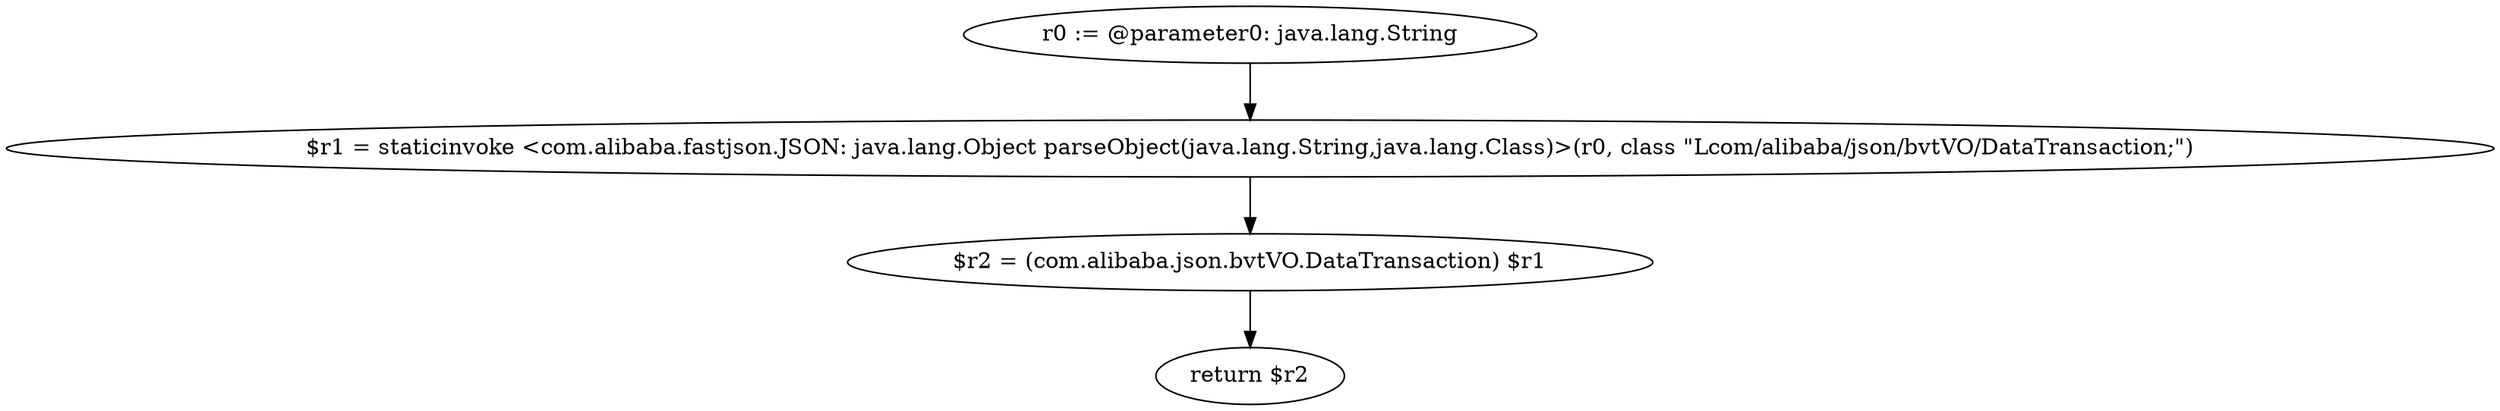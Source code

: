 digraph "unitGraph" {
    "r0 := @parameter0: java.lang.String"
    "$r1 = staticinvoke <com.alibaba.fastjson.JSON: java.lang.Object parseObject(java.lang.String,java.lang.Class)>(r0, class \"Lcom/alibaba/json/bvtVO/DataTransaction;\")"
    "$r2 = (com.alibaba.json.bvtVO.DataTransaction) $r1"
    "return $r2"
    "r0 := @parameter0: java.lang.String"->"$r1 = staticinvoke <com.alibaba.fastjson.JSON: java.lang.Object parseObject(java.lang.String,java.lang.Class)>(r0, class \"Lcom/alibaba/json/bvtVO/DataTransaction;\")";
    "$r1 = staticinvoke <com.alibaba.fastjson.JSON: java.lang.Object parseObject(java.lang.String,java.lang.Class)>(r0, class \"Lcom/alibaba/json/bvtVO/DataTransaction;\")"->"$r2 = (com.alibaba.json.bvtVO.DataTransaction) $r1";
    "$r2 = (com.alibaba.json.bvtVO.DataTransaction) $r1"->"return $r2";
}
